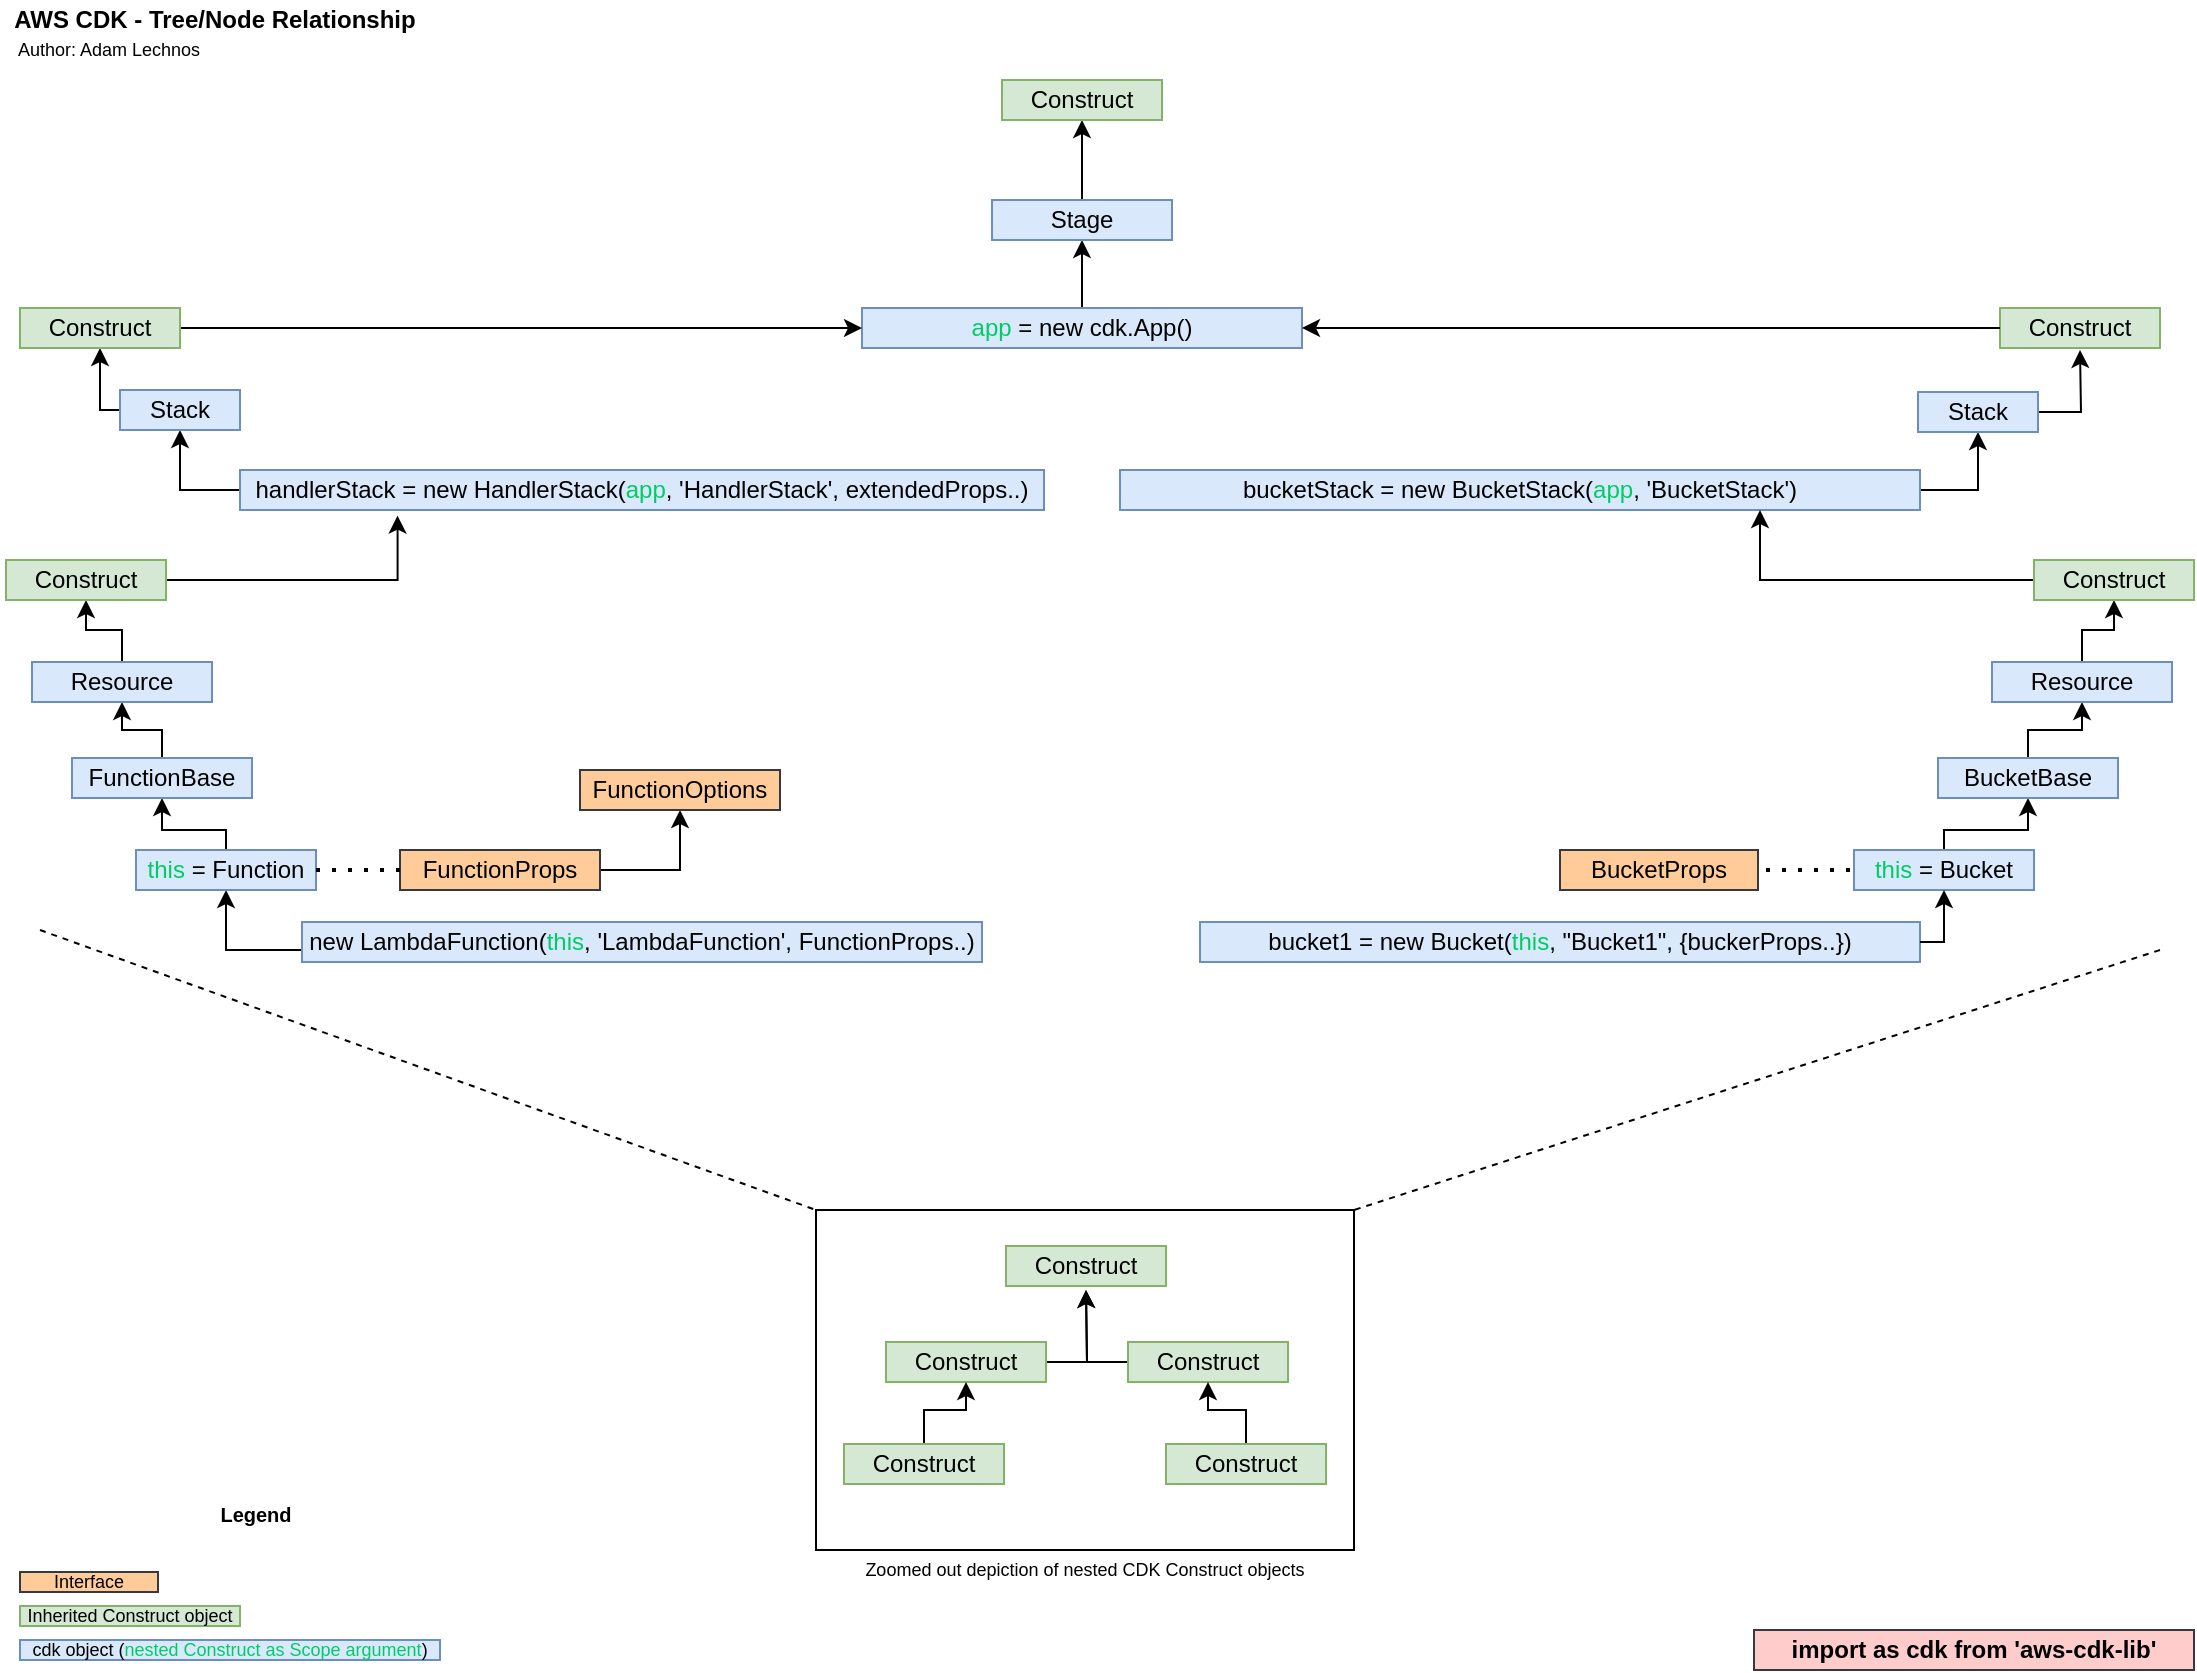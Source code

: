 <mxfile version="23.1.5" type="github">
  <diagram name="Page-1" id="hpfC6C4rZ-5vUPcEvH5o">
    <mxGraphModel dx="1659" dy="878" grid="1" gridSize="10" guides="1" tooltips="1" connect="1" arrows="1" fold="1" page="1" pageScale="1" pageWidth="1100" pageHeight="850" math="0" shadow="0">
      <root>
        <mxCell id="0" />
        <mxCell id="1" parent="0" />
        <mxCell id="NvNeomUsXUP52iQ3HjqU-82" value="Construct" style="rounded=0;whiteSpace=wrap;html=1;flipV=1;flipH=1;fillColor=#d5e8d4;strokeColor=#82b366;fontStyle=0" vertex="1" parent="1">
          <mxGeometry x="503" y="628" width="80" height="20" as="geometry" />
        </mxCell>
        <mxCell id="NvNeomUsXUP52iQ3HjqU-93" style="edgeStyle=orthogonalEdgeStyle;rounded=0;orthogonalLoop=1;jettySize=auto;html=1;" edge="1" parent="1" source="NvNeomUsXUP52iQ3HjqU-83">
          <mxGeometry relative="1" as="geometry">
            <mxPoint x="543" y="650" as="targetPoint" />
          </mxGeometry>
        </mxCell>
        <mxCell id="NvNeomUsXUP52iQ3HjqU-83" value="Construct" style="rounded=0;whiteSpace=wrap;html=1;flipV=1;flipH=1;fillColor=#d5e8d4;strokeColor=#82b366;fontStyle=0" vertex="1" parent="1">
          <mxGeometry x="443" y="676" width="80" height="20" as="geometry" />
        </mxCell>
        <mxCell id="NvNeomUsXUP52iQ3HjqU-94" style="edgeStyle=orthogonalEdgeStyle;rounded=0;orthogonalLoop=1;jettySize=auto;html=1;" edge="1" parent="1" source="NvNeomUsXUP52iQ3HjqU-84">
          <mxGeometry relative="1" as="geometry">
            <mxPoint x="543" y="650" as="targetPoint" />
          </mxGeometry>
        </mxCell>
        <mxCell id="NvNeomUsXUP52iQ3HjqU-84" value="Construct" style="rounded=0;whiteSpace=wrap;html=1;flipV=1;flipH=1;fillColor=#d5e8d4;strokeColor=#82b366;fontStyle=0" vertex="1" parent="1">
          <mxGeometry x="564" y="676" width="80" height="20" as="geometry" />
        </mxCell>
        <mxCell id="NvNeomUsXUP52iQ3HjqU-88" style="edgeStyle=orthogonalEdgeStyle;rounded=0;orthogonalLoop=1;jettySize=auto;html=1;entryX=0.5;entryY=1;entryDx=0;entryDy=0;" edge="1" parent="1" source="NvNeomUsXUP52iQ3HjqU-85" target="NvNeomUsXUP52iQ3HjqU-83">
          <mxGeometry relative="1" as="geometry">
            <Array as="points">
              <mxPoint x="462" y="710" />
              <mxPoint x="483" y="710" />
            </Array>
          </mxGeometry>
        </mxCell>
        <mxCell id="NvNeomUsXUP52iQ3HjqU-85" value="Construct" style="rounded=0;whiteSpace=wrap;html=1;flipV=1;flipH=1;fillColor=#d5e8d4;strokeColor=#82b366;fontStyle=0" vertex="1" parent="1">
          <mxGeometry x="422" y="727" width="80" height="20" as="geometry" />
        </mxCell>
        <mxCell id="NvNeomUsXUP52iQ3HjqU-89" style="edgeStyle=orthogonalEdgeStyle;rounded=0;orthogonalLoop=1;jettySize=auto;html=1;entryX=0.5;entryY=1;entryDx=0;entryDy=0;" edge="1" parent="1" source="NvNeomUsXUP52iQ3HjqU-86" target="NvNeomUsXUP52iQ3HjqU-84">
          <mxGeometry relative="1" as="geometry">
            <Array as="points">
              <mxPoint x="623" y="710" />
              <mxPoint x="604" y="710" />
            </Array>
          </mxGeometry>
        </mxCell>
        <mxCell id="NvNeomUsXUP52iQ3HjqU-86" value="Construct" style="rounded=0;whiteSpace=wrap;html=1;flipV=1;flipH=1;fillColor=#d5e8d4;strokeColor=#82b366;fontStyle=0" vertex="1" parent="1">
          <mxGeometry x="583" y="727" width="80" height="20" as="geometry" />
        </mxCell>
        <mxCell id="QoQmynqA4SF9GIS3_MTl-1" value="bucket1 = new Bucket(&lt;font color=&quot;#00cc66&quot;&gt;this&lt;/font&gt;, &quot;Bucket1&quot;, {buckerProps..})" style="rounded=0;whiteSpace=wrap;html=1;flipV=1;flipH=1;fillColor=#dae8fc;strokeColor=#6c8ebf;fontStyle=0" parent="1" vertex="1">
          <mxGeometry x="600" y="466" width="360" height="20" as="geometry" />
        </mxCell>
        <mxCell id="NvNeomUsXUP52iQ3HjqU-1" value="import as cdk from &#39;aws-cdk-lib&#39;" style="rounded=0;whiteSpace=wrap;html=1;flipV=1;flipH=1;fillColor=#ffcccc;strokeColor=#36393d;fontStyle=1" vertex="1" parent="1">
          <mxGeometry x="877" y="820" width="220" height="20" as="geometry" />
        </mxCell>
        <mxCell id="NvNeomUsXUP52iQ3HjqU-18" style="edgeStyle=orthogonalEdgeStyle;rounded=0;orthogonalLoop=1;jettySize=auto;html=1;entryX=0.5;entryY=1;entryDx=0;entryDy=0;" edge="1" parent="1" source="NvNeomUsXUP52iQ3HjqU-2" target="NvNeomUsXUP52iQ3HjqU-15">
          <mxGeometry relative="1" as="geometry" />
        </mxCell>
        <mxCell id="NvNeomUsXUP52iQ3HjqU-2" value="&lt;font color=&quot;#00cc66&quot;&gt;app&lt;/font&gt; = new cdk.App()" style="rounded=0;whiteSpace=wrap;html=1;flipV=1;flipH=1;fillColor=#dae8fc;strokeColor=#6c8ebf;fontStyle=0" vertex="1" parent="1">
          <mxGeometry x="431" y="159" width="220" height="20" as="geometry" />
        </mxCell>
        <mxCell id="NvNeomUsXUP52iQ3HjqU-44" style="edgeStyle=orthogonalEdgeStyle;rounded=0;orthogonalLoop=1;jettySize=auto;html=1;entryX=0.5;entryY=1;entryDx=0;entryDy=0;" edge="1" parent="1" source="NvNeomUsXUP52iQ3HjqU-3" target="NvNeomUsXUP52iQ3HjqU-22">
          <mxGeometry relative="1" as="geometry">
            <Array as="points">
              <mxPoint x="989" y="250" />
            </Array>
          </mxGeometry>
        </mxCell>
        <mxCell id="NvNeomUsXUP52iQ3HjqU-3" value="bucketStack = new BucketStack(&lt;font color=&quot;#00cc66&quot;&gt;app&lt;/font&gt;, &#39;BucketStack&#39;)" style="rounded=0;whiteSpace=wrap;html=1;flipV=1;flipH=1;fillColor=#dae8fc;strokeColor=#6c8ebf;fontStyle=0" vertex="1" parent="1">
          <mxGeometry x="560" y="240" width="400" height="20" as="geometry" />
        </mxCell>
        <mxCell id="NvNeomUsXUP52iQ3HjqU-32" style="edgeStyle=orthogonalEdgeStyle;rounded=0;orthogonalLoop=1;jettySize=auto;html=1;entryX=0.5;entryY=1;entryDx=0;entryDy=0;" edge="1" parent="1" source="NvNeomUsXUP52iQ3HjqU-4" target="NvNeomUsXUP52iQ3HjqU-21">
          <mxGeometry relative="1" as="geometry">
            <Array as="points">
              <mxPoint x="90" y="250" />
            </Array>
          </mxGeometry>
        </mxCell>
        <mxCell id="NvNeomUsXUP52iQ3HjqU-4" value="handlerStack = new HandlerStack(&lt;font color=&quot;#00cc66&quot;&gt;app&lt;/font&gt;, &#39;HandlerStack&#39;, extendedProps..)" style="rounded=0;whiteSpace=wrap;html=1;flipV=1;flipH=1;fillColor=#dae8fc;strokeColor=#6c8ebf;fontStyle=0" vertex="1" parent="1">
          <mxGeometry x="120" y="240" width="402" height="20" as="geometry" />
        </mxCell>
        <mxCell id="NvNeomUsXUP52iQ3HjqU-37" style="edgeStyle=orthogonalEdgeStyle;rounded=0;orthogonalLoop=1;jettySize=auto;html=1;entryX=0.5;entryY=1;entryDx=0;entryDy=0;" edge="1" parent="1" source="NvNeomUsXUP52iQ3HjqU-5" target="NvNeomUsXUP52iQ3HjqU-23">
          <mxGeometry relative="1" as="geometry">
            <Array as="points">
              <mxPoint x="113" y="480" />
            </Array>
          </mxGeometry>
        </mxCell>
        <mxCell id="NvNeomUsXUP52iQ3HjqU-5" value="new LambdaFunction(&lt;font color=&quot;#00cc66&quot;&gt;this&lt;/font&gt;, &#39;LambdaFunction&#39;, FunctionProps..)" style="rounded=0;whiteSpace=wrap;html=1;flipV=1;flipH=1;fillColor=#dae8fc;strokeColor=#6c8ebf;fontStyle=0" vertex="1" parent="1">
          <mxGeometry x="151" y="466" width="340" height="20" as="geometry" />
        </mxCell>
        <mxCell id="NvNeomUsXUP52iQ3HjqU-19" style="edgeStyle=orthogonalEdgeStyle;rounded=0;orthogonalLoop=1;jettySize=auto;html=1;entryX=0.5;entryY=1;entryDx=0;entryDy=0;" edge="1" parent="1" source="NvNeomUsXUP52iQ3HjqU-15" target="NvNeomUsXUP52iQ3HjqU-17">
          <mxGeometry relative="1" as="geometry" />
        </mxCell>
        <mxCell id="NvNeomUsXUP52iQ3HjqU-15" value="Stage" style="rounded=0;whiteSpace=wrap;html=1;flipV=1;flipH=1;fillColor=#dae8fc;strokeColor=#6c8ebf;fontStyle=0" vertex="1" parent="1">
          <mxGeometry x="496" y="105" width="90" height="20" as="geometry" />
        </mxCell>
        <mxCell id="NvNeomUsXUP52iQ3HjqU-17" value="Construct" style="rounded=0;whiteSpace=wrap;html=1;flipV=1;flipH=1;fillColor=#d5e8d4;strokeColor=#82b366;fontStyle=0" vertex="1" parent="1">
          <mxGeometry x="501" y="45" width="80" height="20" as="geometry" />
        </mxCell>
        <mxCell id="NvNeomUsXUP52iQ3HjqU-33" style="edgeStyle=orthogonalEdgeStyle;rounded=0;orthogonalLoop=1;jettySize=auto;html=1;entryX=0.5;entryY=1;entryDx=0;entryDy=0;" edge="1" parent="1" source="NvNeomUsXUP52iQ3HjqU-21" target="NvNeomUsXUP52iQ3HjqU-29">
          <mxGeometry relative="1" as="geometry">
            <Array as="points">
              <mxPoint x="50" y="210" />
            </Array>
          </mxGeometry>
        </mxCell>
        <mxCell id="NvNeomUsXUP52iQ3HjqU-21" value="Stack" style="rounded=0;whiteSpace=wrap;html=1;flipV=1;flipH=1;fillColor=#dae8fc;strokeColor=#6c8ebf;fontStyle=0" vertex="1" parent="1">
          <mxGeometry x="60" y="200" width="60" height="20" as="geometry" />
        </mxCell>
        <mxCell id="NvNeomUsXUP52iQ3HjqU-46" style="edgeStyle=orthogonalEdgeStyle;rounded=0;orthogonalLoop=1;jettySize=auto;html=1;" edge="1" parent="1" source="NvNeomUsXUP52iQ3HjqU-22">
          <mxGeometry relative="1" as="geometry">
            <mxPoint x="1040" y="180" as="targetPoint" />
          </mxGeometry>
        </mxCell>
        <mxCell id="NvNeomUsXUP52iQ3HjqU-22" value="Stack" style="rounded=0;whiteSpace=wrap;html=1;flipV=1;flipH=1;fillColor=#dae8fc;strokeColor=#6c8ebf;fontStyle=0" vertex="1" parent="1">
          <mxGeometry x="959" y="201" width="60" height="20" as="geometry" />
        </mxCell>
        <mxCell id="NvNeomUsXUP52iQ3HjqU-39" style="edgeStyle=orthogonalEdgeStyle;rounded=0;orthogonalLoop=1;jettySize=auto;html=1;entryX=0.5;entryY=1;entryDx=0;entryDy=0;" edge="1" parent="1" source="NvNeomUsXUP52iQ3HjqU-23" target="NvNeomUsXUP52iQ3HjqU-25">
          <mxGeometry relative="1" as="geometry">
            <Array as="points">
              <mxPoint x="113" y="420" />
              <mxPoint x="81" y="420" />
            </Array>
          </mxGeometry>
        </mxCell>
        <mxCell id="NvNeomUsXUP52iQ3HjqU-23" value="&lt;font color=&quot;#00cc66&quot;&gt;this&lt;/font&gt; = Function" style="rounded=0;whiteSpace=wrap;html=1;flipV=1;flipH=1;fillColor=#dae8fc;strokeColor=#6c8ebf;fontStyle=0" vertex="1" parent="1">
          <mxGeometry x="68" y="430" width="90" height="20" as="geometry" />
        </mxCell>
        <mxCell id="NvNeomUsXUP52iQ3HjqU-40" style="edgeStyle=orthogonalEdgeStyle;rounded=0;orthogonalLoop=1;jettySize=auto;html=1;entryX=0.5;entryY=1;entryDx=0;entryDy=0;" edge="1" parent="1" source="NvNeomUsXUP52iQ3HjqU-25" target="NvNeomUsXUP52iQ3HjqU-27">
          <mxGeometry relative="1" as="geometry">
            <Array as="points">
              <mxPoint x="81" y="370" />
              <mxPoint x="61" y="370" />
            </Array>
          </mxGeometry>
        </mxCell>
        <mxCell id="NvNeomUsXUP52iQ3HjqU-25" value="FunctionBase" style="rounded=0;whiteSpace=wrap;html=1;flipV=1;flipH=1;fillColor=#dae8fc;strokeColor=#6c8ebf;fontStyle=0" vertex="1" parent="1">
          <mxGeometry x="36" y="384" width="90" height="20" as="geometry" />
        </mxCell>
        <mxCell id="NvNeomUsXUP52iQ3HjqU-41" style="edgeStyle=orthogonalEdgeStyle;rounded=0;orthogonalLoop=1;jettySize=auto;html=1;entryX=0.5;entryY=1;entryDx=0;entryDy=0;" edge="1" parent="1" source="NvNeomUsXUP52iQ3HjqU-27" target="NvNeomUsXUP52iQ3HjqU-28">
          <mxGeometry relative="1" as="geometry">
            <Array as="points">
              <mxPoint x="61" y="320" />
              <mxPoint x="43" y="320" />
            </Array>
          </mxGeometry>
        </mxCell>
        <mxCell id="NvNeomUsXUP52iQ3HjqU-27" value="Resource" style="rounded=0;whiteSpace=wrap;html=1;flipV=1;flipH=1;fillColor=#dae8fc;strokeColor=#6c8ebf;fontStyle=0" vertex="1" parent="1">
          <mxGeometry x="16" y="336" width="90" height="20" as="geometry" />
        </mxCell>
        <mxCell id="NvNeomUsXUP52iQ3HjqU-63" style="edgeStyle=orthogonalEdgeStyle;rounded=0;orthogonalLoop=1;jettySize=auto;html=1;entryX=0.804;entryY=-0.14;entryDx=0;entryDy=0;entryPerimeter=0;" edge="1" parent="1" source="NvNeomUsXUP52iQ3HjqU-28" target="NvNeomUsXUP52iQ3HjqU-4">
          <mxGeometry relative="1" as="geometry" />
        </mxCell>
        <mxCell id="NvNeomUsXUP52iQ3HjqU-28" value="Construct" style="rounded=0;whiteSpace=wrap;html=1;flipV=1;flipH=1;fillColor=#d5e8d4;strokeColor=#82b366;fontStyle=0" vertex="1" parent="1">
          <mxGeometry x="3" y="285" width="80" height="20" as="geometry" />
        </mxCell>
        <mxCell id="NvNeomUsXUP52iQ3HjqU-66" style="edgeStyle=orthogonalEdgeStyle;rounded=0;orthogonalLoop=1;jettySize=auto;html=1;entryX=0;entryY=0.5;entryDx=0;entryDy=0;" edge="1" parent="1" source="NvNeomUsXUP52iQ3HjqU-29" target="NvNeomUsXUP52iQ3HjqU-2">
          <mxGeometry relative="1" as="geometry">
            <mxPoint x="420" y="170" as="targetPoint" />
          </mxGeometry>
        </mxCell>
        <mxCell id="NvNeomUsXUP52iQ3HjqU-29" value="Construct" style="rounded=0;whiteSpace=wrap;html=1;flipV=1;flipH=1;fillColor=#d5e8d4;strokeColor=#82b366;fontStyle=0" vertex="1" parent="1">
          <mxGeometry x="10" y="159" width="80" height="20" as="geometry" />
        </mxCell>
        <mxCell id="NvNeomUsXUP52iQ3HjqU-30" value="Construct" style="rounded=0;whiteSpace=wrap;html=1;flipV=1;flipH=1;fillColor=#d5e8d4;strokeColor=#82b366;fontStyle=0" vertex="1" parent="1">
          <mxGeometry x="1000" y="159" width="80" height="20" as="geometry" />
        </mxCell>
        <mxCell id="NvNeomUsXUP52iQ3HjqU-58" style="edgeStyle=orthogonalEdgeStyle;rounded=0;orthogonalLoop=1;jettySize=auto;html=1;entryX=0.5;entryY=1;entryDx=0;entryDy=0;" edge="1" parent="1" source="NvNeomUsXUP52iQ3HjqU-51" target="NvNeomUsXUP52iQ3HjqU-53">
          <mxGeometry relative="1" as="geometry">
            <Array as="points">
              <mxPoint x="972" y="420" />
              <mxPoint x="1014" y="420" />
            </Array>
          </mxGeometry>
        </mxCell>
        <mxCell id="NvNeomUsXUP52iQ3HjqU-51" value="&lt;font color=&quot;#00cc66&quot;&gt;this&lt;/font&gt; = Bucket" style="rounded=0;whiteSpace=wrap;html=1;flipV=1;flipH=1;fillColor=#dae8fc;strokeColor=#6c8ebf;fontStyle=0" vertex="1" parent="1">
          <mxGeometry x="927" y="430" width="90" height="20" as="geometry" />
        </mxCell>
        <mxCell id="NvNeomUsXUP52iQ3HjqU-59" style="edgeStyle=orthogonalEdgeStyle;rounded=0;orthogonalLoop=1;jettySize=auto;html=1;entryX=0.5;entryY=1;entryDx=0;entryDy=0;" edge="1" parent="1" source="NvNeomUsXUP52iQ3HjqU-53" target="NvNeomUsXUP52iQ3HjqU-55">
          <mxGeometry relative="1" as="geometry">
            <Array as="points">
              <mxPoint x="1014" y="370" />
              <mxPoint x="1041" y="370" />
            </Array>
          </mxGeometry>
        </mxCell>
        <mxCell id="NvNeomUsXUP52iQ3HjqU-53" value="BucketBase" style="rounded=0;whiteSpace=wrap;html=1;flipV=1;flipH=1;fillColor=#dae8fc;strokeColor=#6c8ebf;fontStyle=0" vertex="1" parent="1">
          <mxGeometry x="969" y="384" width="90" height="20" as="geometry" />
        </mxCell>
        <mxCell id="NvNeomUsXUP52iQ3HjqU-60" style="edgeStyle=orthogonalEdgeStyle;rounded=0;orthogonalLoop=1;jettySize=auto;html=1;entryX=0.5;entryY=1;entryDx=0;entryDy=0;" edge="1" parent="1" source="NvNeomUsXUP52iQ3HjqU-55" target="NvNeomUsXUP52iQ3HjqU-56">
          <mxGeometry relative="1" as="geometry">
            <Array as="points">
              <mxPoint x="1041" y="320" />
              <mxPoint x="1057" y="320" />
            </Array>
          </mxGeometry>
        </mxCell>
        <mxCell id="NvNeomUsXUP52iQ3HjqU-55" value="Resource" style="rounded=0;whiteSpace=wrap;html=1;flipV=1;flipH=1;fillColor=#dae8fc;strokeColor=#6c8ebf;fontStyle=0" vertex="1" parent="1">
          <mxGeometry x="996" y="336" width="90" height="20" as="geometry" />
        </mxCell>
        <mxCell id="NvNeomUsXUP52iQ3HjqU-64" style="edgeStyle=orthogonalEdgeStyle;rounded=0;orthogonalLoop=1;jettySize=auto;html=1;entryX=0.2;entryY=0;entryDx=0;entryDy=0;entryPerimeter=0;" edge="1" parent="1" source="NvNeomUsXUP52iQ3HjqU-56" target="NvNeomUsXUP52iQ3HjqU-3">
          <mxGeometry relative="1" as="geometry" />
        </mxCell>
        <mxCell id="NvNeomUsXUP52iQ3HjqU-56" value="Construct" style="rounded=0;whiteSpace=wrap;html=1;flipV=1;flipH=1;fillColor=#d5e8d4;strokeColor=#82b366;fontStyle=0" vertex="1" parent="1">
          <mxGeometry x="1017" y="285" width="80" height="20" as="geometry" />
        </mxCell>
        <mxCell id="NvNeomUsXUP52iQ3HjqU-57" style="edgeStyle=orthogonalEdgeStyle;rounded=0;orthogonalLoop=1;jettySize=auto;html=1;" edge="1" parent="1" source="QoQmynqA4SF9GIS3_MTl-1" target="NvNeomUsXUP52iQ3HjqU-51">
          <mxGeometry relative="1" as="geometry">
            <Array as="points">
              <mxPoint x="972" y="476" />
            </Array>
          </mxGeometry>
        </mxCell>
        <mxCell id="NvNeomUsXUP52iQ3HjqU-65" style="edgeStyle=orthogonalEdgeStyle;rounded=0;orthogonalLoop=1;jettySize=auto;html=1;" edge="1" parent="1" source="NvNeomUsXUP52iQ3HjqU-30" target="NvNeomUsXUP52iQ3HjqU-2">
          <mxGeometry relative="1" as="geometry" />
        </mxCell>
        <mxCell id="NvNeomUsXUP52iQ3HjqU-67" value="BucketProps" style="rounded=0;whiteSpace=wrap;html=1;flipV=1;flipH=1;fillColor=#ffcc99;strokeColor=#36393d;fontStyle=0;" vertex="1" parent="1">
          <mxGeometry x="780" y="430" width="99" height="20" as="geometry" />
        </mxCell>
        <mxCell id="NvNeomUsXUP52iQ3HjqU-70" style="edgeStyle=orthogonalEdgeStyle;rounded=0;orthogonalLoop=1;jettySize=auto;html=1;entryX=0.5;entryY=1;entryDx=0;entryDy=0;" edge="1" parent="1" source="NvNeomUsXUP52iQ3HjqU-68" target="NvNeomUsXUP52iQ3HjqU-69">
          <mxGeometry relative="1" as="geometry">
            <Array as="points">
              <mxPoint x="340" y="440" />
            </Array>
          </mxGeometry>
        </mxCell>
        <mxCell id="NvNeomUsXUP52iQ3HjqU-68" value="FunctionProps" style="rounded=0;whiteSpace=wrap;html=1;flipV=1;flipH=1;fillColor=#ffcc99;strokeColor=#36393d;fontStyle=0;" vertex="1" parent="1">
          <mxGeometry x="200" y="430" width="100" height="20" as="geometry" />
        </mxCell>
        <mxCell id="NvNeomUsXUP52iQ3HjqU-69" value="FunctionOptions" style="rounded=0;whiteSpace=wrap;html=1;flipV=1;flipH=1;fillColor=#ffcc99;strokeColor=#36393d;fontStyle=0;" vertex="1" parent="1">
          <mxGeometry x="290" y="390" width="100" height="20" as="geometry" />
        </mxCell>
        <mxCell id="NvNeomUsXUP52iQ3HjqU-73" value="" style="endArrow=none;dashed=1;html=1;dashPattern=1 3;strokeWidth=2;rounded=0;exitX=1;exitY=0.5;exitDx=0;exitDy=0;" edge="1" parent="1" source="NvNeomUsXUP52iQ3HjqU-23">
          <mxGeometry width="50" height="50" relative="1" as="geometry">
            <mxPoint x="400" y="480" as="sourcePoint" />
            <mxPoint x="200" y="440" as="targetPoint" />
          </mxGeometry>
        </mxCell>
        <mxCell id="NvNeomUsXUP52iQ3HjqU-74" value="" style="endArrow=none;dashed=1;html=1;dashPattern=1 3;strokeWidth=2;rounded=0;exitX=1;exitY=0.5;exitDx=0;exitDy=0;" edge="1" parent="1">
          <mxGeometry width="50" height="50" relative="1" as="geometry">
            <mxPoint x="883" y="440" as="sourcePoint" />
            <mxPoint x="925" y="440" as="targetPoint" />
          </mxGeometry>
        </mxCell>
        <mxCell id="NvNeomUsXUP52iQ3HjqU-75" value="&lt;font style=&quot;font-size: 9px;&quot;&gt;Interface&lt;/font&gt;" style="rounded=0;whiteSpace=wrap;html=1;flipV=1;flipH=1;fillColor=#ffcc99;strokeColor=#36393d;fontStyle=0;fontSize=9;" vertex="1" parent="1">
          <mxGeometry x="10" y="791" width="69" height="10" as="geometry" />
        </mxCell>
        <mxCell id="NvNeomUsXUP52iQ3HjqU-76" value="Legend" style="text;html=1;align=center;verticalAlign=middle;whiteSpace=wrap;rounded=0;fontStyle=1;fontSize=10;" vertex="1" parent="1">
          <mxGeometry x="98" y="747" width="60" height="30" as="geometry" />
        </mxCell>
        <mxCell id="NvNeomUsXUP52iQ3HjqU-77" value="cdk object (&lt;font color=&quot;#00cc66&quot; style=&quot;font-size: 9px;&quot;&gt;nested Construct as Scope argument&lt;/font&gt;)" style="rounded=0;whiteSpace=wrap;html=1;flipV=1;flipH=1;fillColor=#dae8fc;strokeColor=#6c8ebf;fontStyle=0;fontSize=9;" vertex="1" parent="1">
          <mxGeometry x="10" y="825" width="210" height="10" as="geometry" />
        </mxCell>
        <mxCell id="NvNeomUsXUP52iQ3HjqU-78" value="Inherited Construct object" style="rounded=0;whiteSpace=wrap;html=1;flipV=1;flipH=1;fillColor=#d5e8d4;strokeColor=#82b366;fontStyle=0;fontSize=9;" vertex="1" parent="1">
          <mxGeometry x="10" y="808" width="110" height="10" as="geometry" />
        </mxCell>
        <mxCell id="NvNeomUsXUP52iQ3HjqU-80" value="AWS CDK - Tree/Node Relationship" style="text;html=1;align=center;verticalAlign=middle;whiteSpace=wrap;rounded=0;fontStyle=1" vertex="1" parent="1">
          <mxGeometry y="5" width="215" height="20" as="geometry" />
        </mxCell>
        <mxCell id="NvNeomUsXUP52iQ3HjqU-81" value="Author: Adam Lechnos" style="text;html=1;align=center;verticalAlign=middle;whiteSpace=wrap;rounded=0;fontStyle=0;fontSize=9;" vertex="1" parent="1">
          <mxGeometry y="25" width="109" height="10" as="geometry" />
        </mxCell>
        <mxCell id="NvNeomUsXUP52iQ3HjqU-96" value="" style="rounded=0;whiteSpace=wrap;html=1;textOpacity=0;fillColor=none;" vertex="1" parent="1">
          <mxGeometry x="408" y="610" width="269" height="170" as="geometry" />
        </mxCell>
        <mxCell id="NvNeomUsXUP52iQ3HjqU-98" value="" style="endArrow=none;dashed=1;html=1;rounded=0;entryX=0;entryY=0;entryDx=0;entryDy=0;" edge="1" parent="1" target="NvNeomUsXUP52iQ3HjqU-96">
          <mxGeometry width="50" height="50" relative="1" as="geometry">
            <mxPoint x="20" y="470" as="sourcePoint" />
            <mxPoint x="430" y="610" as="targetPoint" />
          </mxGeometry>
        </mxCell>
        <mxCell id="NvNeomUsXUP52iQ3HjqU-102" value="" style="endArrow=none;dashed=1;html=1;rounded=0;entryX=1;entryY=0;entryDx=0;entryDy=0;" edge="1" parent="1" target="NvNeomUsXUP52iQ3HjqU-96">
          <mxGeometry width="50" height="50" relative="1" as="geometry">
            <mxPoint x="1080" y="480" as="sourcePoint" />
            <mxPoint x="850" y="630" as="targetPoint" />
          </mxGeometry>
        </mxCell>
        <mxCell id="NvNeomUsXUP52iQ3HjqU-105" value="Zoomed out depiction of nested CDK Construct objects" style="text;html=1;align=center;verticalAlign=middle;whiteSpace=wrap;rounded=0;fontSize=9;" vertex="1" parent="1">
          <mxGeometry x="409" y="778" width="267" height="23" as="geometry" />
        </mxCell>
      </root>
    </mxGraphModel>
  </diagram>
</mxfile>
